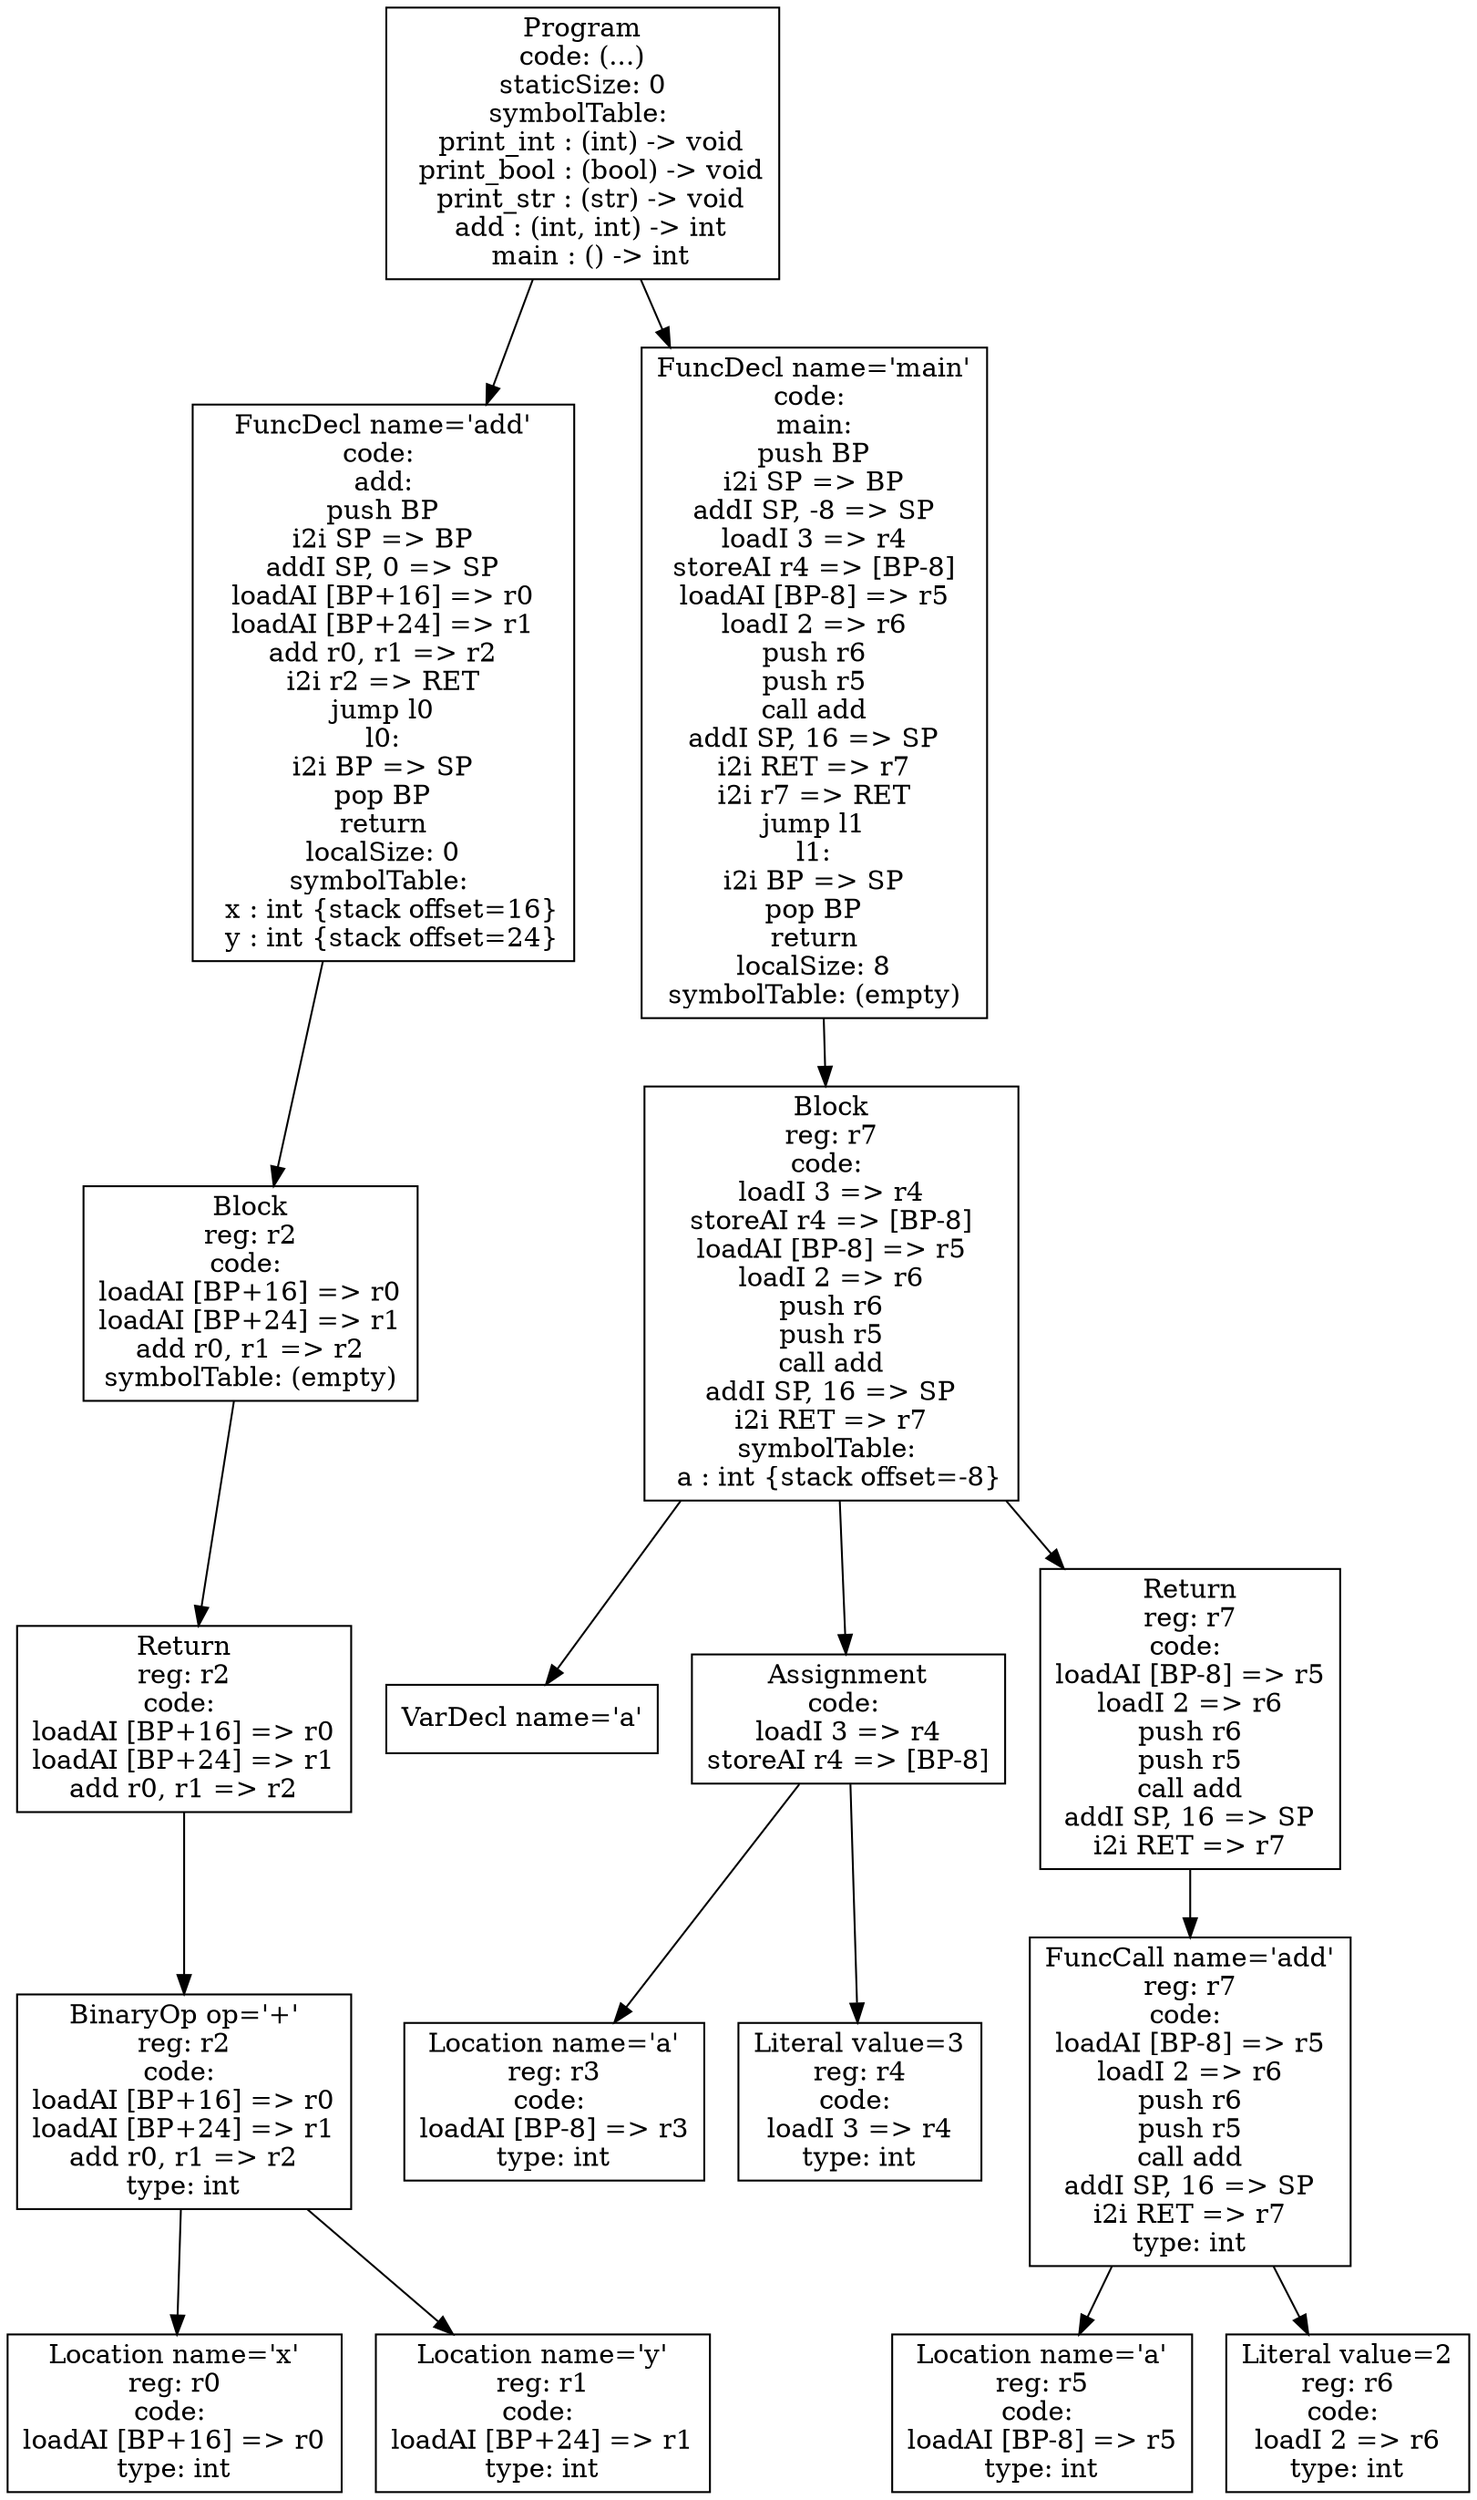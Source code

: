 digraph AST {
5 [shape=box, label="Location name='x'\nreg: r0\ncode: \nloadAI [BP+16] => r0\ntype: int"];
6 [shape=box, label="Location name='y'\nreg: r1\ncode: \nloadAI [BP+24] => r1\ntype: int"];
4 [shape=box, label="BinaryOp op='+'\nreg: r2\ncode: \nloadAI [BP+16] => r0\nloadAI [BP+24] => r1\nadd r0, r1 => r2\ntype: int"];
4 -> 5;
4 -> 6;
3 [shape=box, label="Return\nreg: r2\ncode: \nloadAI [BP+16] => r0\nloadAI [BP+24] => r1\nadd r0, r1 => r2"];
3 -> 4;
2 [shape=box, label="Block\nreg: r2\ncode: \nloadAI [BP+16] => r0\nloadAI [BP+24] => r1\nadd r0, r1 => r2\nsymbolTable: (empty)"];
2 -> 3;
1 [shape=box, label="FuncDecl name='add'\ncode: \nadd:\npush BP\ni2i SP => BP\naddI SP, 0 => SP\nloadAI [BP+16] => r0\nloadAI [BP+24] => r1\nadd r0, r1 => r2\ni2i r2 => RET\njump l0\nl0:\ni2i BP => SP\npop BP\nreturn\nlocalSize: 0\nsymbolTable: \n  x : int {stack offset=16}\n  y : int {stack offset=24}"];
1 -> 2;
9 [shape=box, label="VarDecl name='a'"];
11 [shape=box, label="Location name='a'\nreg: r3\ncode: \nloadAI [BP-8] => r3\ntype: int"];
12 [shape=box, label="Literal value=3\nreg: r4\ncode: \nloadI 3 => r4\ntype: int"];
10 [shape=box, label="Assignment\ncode: \nloadI 3 => r4\nstoreAI r4 => [BP-8]"];
10 -> 11;
10 -> 12;
15 [shape=box, label="Location name='a'\nreg: r5\ncode: \nloadAI [BP-8] => r5\ntype: int"];
16 [shape=box, label="Literal value=2\nreg: r6\ncode: \nloadI 2 => r6\ntype: int"];
14 [shape=box, label="FuncCall name='add'\nreg: r7\ncode: \nloadAI [BP-8] => r5\nloadI 2 => r6\npush r6\npush r5\ncall add\naddI SP, 16 => SP\ni2i RET => r7\ntype: int"];
14 -> 15;
14 -> 16;
13 [shape=box, label="Return\nreg: r7\ncode: \nloadAI [BP-8] => r5\nloadI 2 => r6\npush r6\npush r5\ncall add\naddI SP, 16 => SP\ni2i RET => r7"];
13 -> 14;
8 [shape=box, label="Block\nreg: r7\ncode: \nloadI 3 => r4\nstoreAI r4 => [BP-8]\nloadAI [BP-8] => r5\nloadI 2 => r6\npush r6\npush r5\ncall add\naddI SP, 16 => SP\ni2i RET => r7\nsymbolTable: \n  a : int {stack offset=-8}"];
8 -> 9;
8 -> 10;
8 -> 13;
7 [shape=box, label="FuncDecl name='main'\ncode: \nmain:\npush BP\ni2i SP => BP\naddI SP, -8 => SP\nloadI 3 => r4\nstoreAI r4 => [BP-8]\nloadAI [BP-8] => r5\nloadI 2 => r6\npush r6\npush r5\ncall add\naddI SP, 16 => SP\ni2i RET => r7\ni2i r7 => RET\njump l1\nl1:\ni2i BP => SP\npop BP\nreturn\nlocalSize: 8\nsymbolTable: (empty)"];
7 -> 8;
0 [shape=box, label="Program\ncode: (...)\nstaticSize: 0\nsymbolTable: \n  print_int : (int) -> void\n  print_bool : (bool) -> void\n  print_str : (str) -> void\n  add : (int, int) -> int\n  main : () -> int"];
0 -> 1;
0 -> 7;
}
